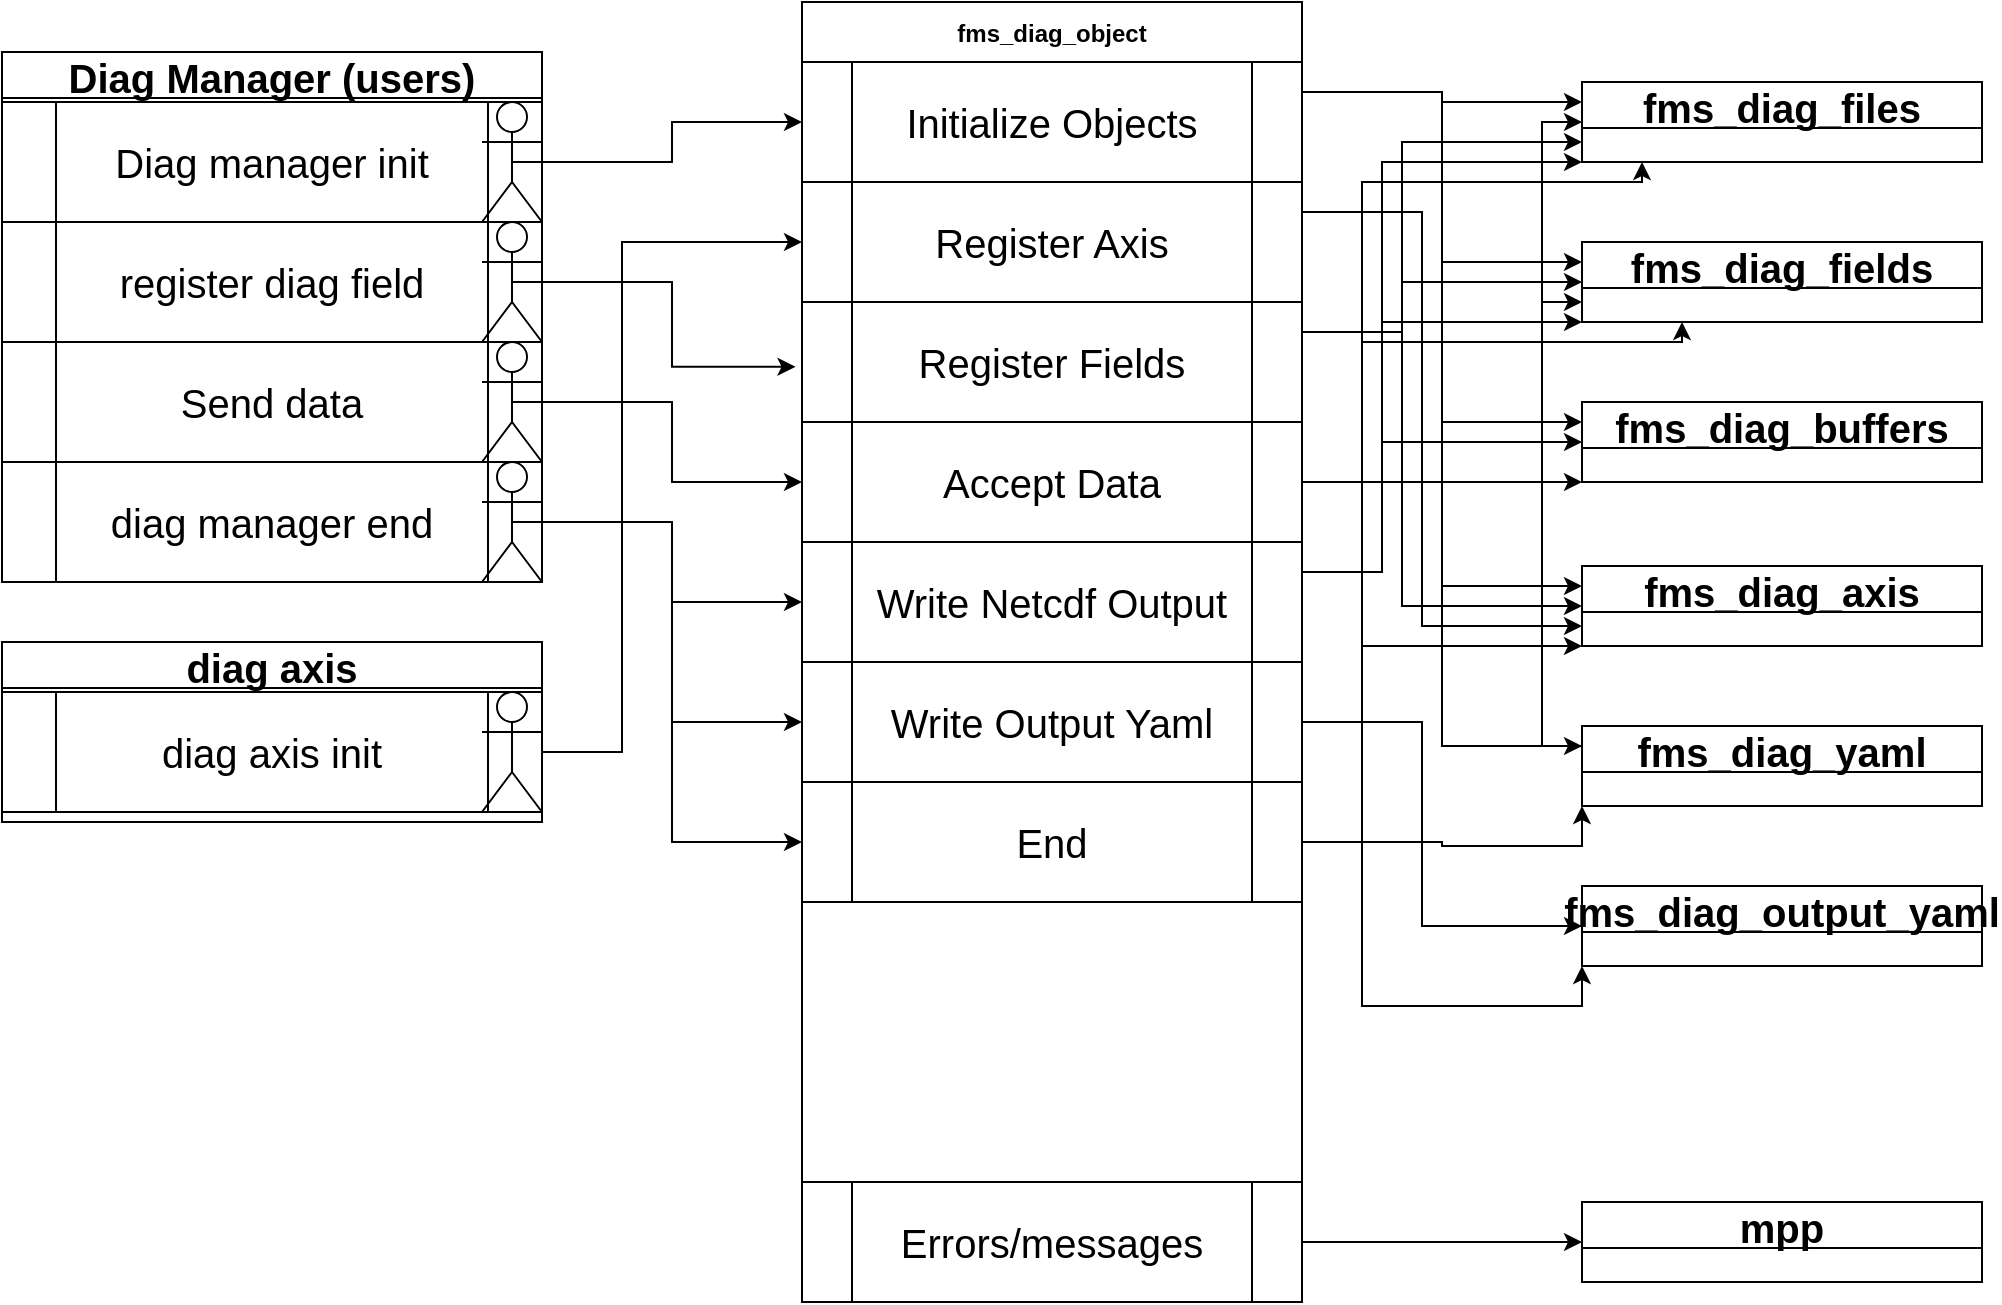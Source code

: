 <mxfile version="20.2.2" type="github">
  <diagram id="R2lEEEUBdFMjLlhIrx00" name="Page-1">
    <mxGraphModel dx="590" dy="371" grid="1" gridSize="10" guides="1" tooltips="1" connect="1" arrows="1" fold="1" page="1" pageScale="1" pageWidth="850" pageHeight="1100" math="0" shadow="0" extFonts="Permanent Marker^https://fonts.googleapis.com/css?family=Permanent+Marker">
      <root>
        <mxCell id="0" />
        <mxCell id="1" parent="0" />
        <mxCell id="C-vyLk0tnHw3VtMMgP7b-2" value="fms_diag_object" style="shape=table;startSize=30;container=1;collapsible=1;childLayout=tableLayout;fixedRows=1;rowLines=0;fontStyle=1;align=center;resizeLast=1;" parent="1" vertex="1">
          <mxGeometry x="410" width="250" height="650" as="geometry" />
        </mxCell>
        <mxCell id="C-vyLk0tnHw3VtMMgP7b-9" value="" style="shape=partialRectangle;collapsible=0;dropTarget=0;pointerEvents=0;fillColor=none;points=[[0,0.5],[1,0.5]];portConstraint=eastwest;top=0;left=0;right=0;bottom=0;" parent="C-vyLk0tnHw3VtMMgP7b-2" vertex="1">
          <mxGeometry y="30" width="250" height="200" as="geometry" />
        </mxCell>
        <mxCell id="C-vyLk0tnHw3VtMMgP7b-10" value="" style="shape=partialRectangle;overflow=hidden;connectable=0;fillColor=none;top=0;left=0;bottom=0;right=0;" parent="C-vyLk0tnHw3VtMMgP7b-9" vertex="1">
          <mxGeometry width="20" height="200" as="geometry">
            <mxRectangle width="20" height="200" as="alternateBounds" />
          </mxGeometry>
        </mxCell>
        <mxCell id="C-vyLk0tnHw3VtMMgP7b-11" value="Initialize&#xa;&#xa;Register Axis&#xa;&#xa;Register Variables&#xa;&#xa;Buffer Data&#xa;&#xa;" style="shape=partialRectangle;overflow=hidden;connectable=0;fillColor=none;top=0;left=0;bottom=0;right=0;align=center;spacingLeft=6;fontSize=20;" parent="C-vyLk0tnHw3VtMMgP7b-9" vertex="1">
          <mxGeometry x="20" width="230" height="200" as="geometry">
            <mxRectangle width="230" height="200" as="alternateBounds" />
          </mxGeometry>
        </mxCell>
        <mxCell id="BHPRVJgHFi3xMzuN6jwr-48" style="edgeStyle=orthogonalEdgeStyle;rounded=0;orthogonalLoop=1;jettySize=auto;html=1;exitX=1;exitY=0;exitDx=0;exitDy=0;entryX=1;entryY=0;entryDx=0;entryDy=0;entryPerimeter=0;fontSize=20;" edge="1" parent="1" source="BHPRVJgHFi3xMzuN6jwr-1" target="C-vyLk0tnHw3VtMMgP7b-9">
          <mxGeometry relative="1" as="geometry" />
        </mxCell>
        <mxCell id="BHPRVJgHFi3xMzuN6jwr-49" style="edgeStyle=orthogonalEdgeStyle;rounded=0;orthogonalLoop=1;jettySize=auto;html=1;exitX=1;exitY=0.25;exitDx=0;exitDy=0;entryX=0;entryY=0.25;entryDx=0;entryDy=0;fontSize=20;" edge="1" parent="1" source="BHPRVJgHFi3xMzuN6jwr-1" target="BHPRVJgHFi3xMzuN6jwr-15">
          <mxGeometry relative="1" as="geometry" />
        </mxCell>
        <mxCell id="BHPRVJgHFi3xMzuN6jwr-50" style="edgeStyle=orthogonalEdgeStyle;rounded=0;orthogonalLoop=1;jettySize=auto;html=1;exitX=1;exitY=0.25;exitDx=0;exitDy=0;entryX=0;entryY=0.25;entryDx=0;entryDy=0;fontSize=20;" edge="1" parent="1" source="BHPRVJgHFi3xMzuN6jwr-1" target="BHPRVJgHFi3xMzuN6jwr-44">
          <mxGeometry relative="1" as="geometry" />
        </mxCell>
        <mxCell id="BHPRVJgHFi3xMzuN6jwr-51" style="edgeStyle=orthogonalEdgeStyle;rounded=0;orthogonalLoop=1;jettySize=auto;html=1;exitX=1;exitY=0.25;exitDx=0;exitDy=0;entryX=0;entryY=0.25;entryDx=0;entryDy=0;fontSize=20;" edge="1" parent="1" source="BHPRVJgHFi3xMzuN6jwr-1" target="BHPRVJgHFi3xMzuN6jwr-45">
          <mxGeometry relative="1" as="geometry" />
        </mxCell>
        <mxCell id="BHPRVJgHFi3xMzuN6jwr-52" style="edgeStyle=orthogonalEdgeStyle;rounded=0;orthogonalLoop=1;jettySize=auto;html=1;exitX=1;exitY=0.25;exitDx=0;exitDy=0;entryX=0;entryY=0.25;entryDx=0;entryDy=0;fontSize=20;" edge="1" parent="1" source="BHPRVJgHFi3xMzuN6jwr-1" target="BHPRVJgHFi3xMzuN6jwr-46">
          <mxGeometry relative="1" as="geometry" />
        </mxCell>
        <mxCell id="BHPRVJgHFi3xMzuN6jwr-60" style="edgeStyle=orthogonalEdgeStyle;rounded=0;orthogonalLoop=1;jettySize=auto;html=1;exitX=1;exitY=0.25;exitDx=0;exitDy=0;entryX=0;entryY=0.25;entryDx=0;entryDy=0;fontSize=20;" edge="1" parent="1" source="BHPRVJgHFi3xMzuN6jwr-1" target="BHPRVJgHFi3xMzuN6jwr-58">
          <mxGeometry relative="1" as="geometry" />
        </mxCell>
        <mxCell id="BHPRVJgHFi3xMzuN6jwr-1" value="Initialize Objects" style="shape=process;whiteSpace=wrap;html=1;backgroundOutline=1;fontSize=20;" vertex="1" parent="1">
          <mxGeometry x="410" y="30" width="250" height="60" as="geometry" />
        </mxCell>
        <mxCell id="BHPRVJgHFi3xMzuN6jwr-55" style="edgeStyle=orthogonalEdgeStyle;rounded=0;orthogonalLoop=1;jettySize=auto;html=1;exitX=1;exitY=0.25;exitDx=0;exitDy=0;entryX=0;entryY=0.75;entryDx=0;entryDy=0;fontSize=20;" edge="1" parent="1" source="BHPRVJgHFi3xMzuN6jwr-2" target="BHPRVJgHFi3xMzuN6jwr-45">
          <mxGeometry relative="1" as="geometry">
            <Array as="points">
              <mxPoint x="720" y="105" />
              <mxPoint x="720" y="312" />
            </Array>
          </mxGeometry>
        </mxCell>
        <mxCell id="BHPRVJgHFi3xMzuN6jwr-2" value="Register Axis" style="shape=process;whiteSpace=wrap;html=1;backgroundOutline=1;fontSize=20;" vertex="1" parent="1">
          <mxGeometry x="410" y="90" width="250" height="60" as="geometry" />
        </mxCell>
        <mxCell id="BHPRVJgHFi3xMzuN6jwr-56" style="edgeStyle=orthogonalEdgeStyle;rounded=0;orthogonalLoop=1;jettySize=auto;html=1;exitX=1;exitY=0.25;exitDx=0;exitDy=0;entryX=0;entryY=0.5;entryDx=0;entryDy=0;fontSize=20;" edge="1" parent="1" source="BHPRVJgHFi3xMzuN6jwr-3" target="BHPRVJgHFi3xMzuN6jwr-44">
          <mxGeometry relative="1" as="geometry">
            <Array as="points">
              <mxPoint x="710" y="165" />
              <mxPoint x="710" y="140" />
            </Array>
          </mxGeometry>
        </mxCell>
        <mxCell id="BHPRVJgHFi3xMzuN6jwr-57" style="edgeStyle=orthogonalEdgeStyle;rounded=0;orthogonalLoop=1;jettySize=auto;html=1;exitX=1;exitY=0.25;exitDx=0;exitDy=0;entryX=0;entryY=0.75;entryDx=0;entryDy=0;fontSize=20;" edge="1" parent="1" source="BHPRVJgHFi3xMzuN6jwr-3" target="BHPRVJgHFi3xMzuN6jwr-15">
          <mxGeometry relative="1" as="geometry">
            <Array as="points">
              <mxPoint x="710" y="165" />
              <mxPoint x="710" y="70" />
            </Array>
          </mxGeometry>
        </mxCell>
        <mxCell id="BHPRVJgHFi3xMzuN6jwr-75" style="edgeStyle=orthogonalEdgeStyle;rounded=0;orthogonalLoop=1;jettySize=auto;html=1;exitX=1;exitY=0.25;exitDx=0;exitDy=0;entryX=0;entryY=0.5;entryDx=0;entryDy=0;fontSize=20;" edge="1" parent="1" source="BHPRVJgHFi3xMzuN6jwr-3" target="BHPRVJgHFi3xMzuN6jwr-45">
          <mxGeometry relative="1" as="geometry">
            <Array as="points">
              <mxPoint x="710" y="165" />
              <mxPoint x="710" y="302" />
            </Array>
          </mxGeometry>
        </mxCell>
        <mxCell id="BHPRVJgHFi3xMzuN6jwr-3" value="Register Fields" style="shape=process;whiteSpace=wrap;html=1;backgroundOutline=1;fontSize=20;" vertex="1" parent="1">
          <mxGeometry x="410" y="150" width="250" height="60" as="geometry" />
        </mxCell>
        <mxCell id="BHPRVJgHFi3xMzuN6jwr-62" style="edgeStyle=orthogonalEdgeStyle;rounded=0;orthogonalLoop=1;jettySize=auto;html=1;exitX=1;exitY=0.5;exitDx=0;exitDy=0;entryX=0;entryY=0.5;entryDx=0;entryDy=0;fontSize=20;" edge="1" parent="1" source="BHPRVJgHFi3xMzuN6jwr-4" target="BHPRVJgHFi3xMzuN6jwr-58">
          <mxGeometry relative="1" as="geometry">
            <Array as="points">
              <mxPoint x="700" y="240" />
              <mxPoint x="700" y="220" />
            </Array>
          </mxGeometry>
        </mxCell>
        <mxCell id="BHPRVJgHFi3xMzuN6jwr-63" style="edgeStyle=orthogonalEdgeStyle;rounded=0;orthogonalLoop=1;jettySize=auto;html=1;exitX=1;exitY=0.5;exitDx=0;exitDy=0;entryX=0;entryY=1;entryDx=0;entryDy=0;fontSize=20;" edge="1" parent="1" source="BHPRVJgHFi3xMzuN6jwr-4" target="BHPRVJgHFi3xMzuN6jwr-44">
          <mxGeometry relative="1" as="geometry">
            <Array as="points">
              <mxPoint x="700" y="240" />
              <mxPoint x="700" y="160" />
            </Array>
          </mxGeometry>
        </mxCell>
        <mxCell id="BHPRVJgHFi3xMzuN6jwr-4" value="Accept Data" style="shape=process;whiteSpace=wrap;html=1;backgroundOutline=1;fontSize=20;" vertex="1" parent="1">
          <mxGeometry x="410" y="210" width="250" height="60" as="geometry" />
        </mxCell>
        <mxCell id="BHPRVJgHFi3xMzuN6jwr-64" style="edgeStyle=orthogonalEdgeStyle;rounded=0;orthogonalLoop=1;jettySize=auto;html=1;exitX=1;exitY=0.25;exitDx=0;exitDy=0;entryX=0;entryY=1;entryDx=0;entryDy=0;fontSize=20;" edge="1" parent="1" source="BHPRVJgHFi3xMzuN6jwr-5" target="BHPRVJgHFi3xMzuN6jwr-15">
          <mxGeometry relative="1" as="geometry">
            <Array as="points">
              <mxPoint x="700" y="285" />
              <mxPoint x="700" y="80" />
            </Array>
          </mxGeometry>
        </mxCell>
        <mxCell id="BHPRVJgHFi3xMzuN6jwr-5" value="Write Netcdf Output" style="shape=process;whiteSpace=wrap;html=1;backgroundOutline=1;fontSize=20;" vertex="1" parent="1">
          <mxGeometry x="410" y="270" width="250" height="60" as="geometry" />
        </mxCell>
        <mxCell id="BHPRVJgHFi3xMzuN6jwr-65" style="edgeStyle=orthogonalEdgeStyle;rounded=0;orthogonalLoop=1;jettySize=auto;html=1;exitX=1;exitY=0.5;exitDx=0;exitDy=0;entryX=0;entryY=0.5;entryDx=0;entryDy=0;fontSize=20;" edge="1" parent="1" source="BHPRVJgHFi3xMzuN6jwr-6" target="BHPRVJgHFi3xMzuN6jwr-47">
          <mxGeometry relative="1" as="geometry">
            <Array as="points">
              <mxPoint x="720" y="360" />
              <mxPoint x="720" y="462" />
            </Array>
          </mxGeometry>
        </mxCell>
        <mxCell id="BHPRVJgHFi3xMzuN6jwr-6" value="Write Output Yaml" style="shape=process;whiteSpace=wrap;html=1;backgroundOutline=1;fontSize=20;" vertex="1" parent="1">
          <mxGeometry x="410" y="330" width="250" height="60" as="geometry" />
        </mxCell>
        <mxCell id="BHPRVJgHFi3xMzuN6jwr-66" style="edgeStyle=orthogonalEdgeStyle;rounded=0;orthogonalLoop=1;jettySize=auto;html=1;exitX=1;exitY=0.5;exitDx=0;exitDy=0;entryX=0;entryY=1;entryDx=0;entryDy=0;fontSize=20;" edge="1" parent="1" source="BHPRVJgHFi3xMzuN6jwr-7" target="BHPRVJgHFi3xMzuN6jwr-47">
          <mxGeometry relative="1" as="geometry">
            <Array as="points">
              <mxPoint x="690" y="420" />
              <mxPoint x="690" y="502" />
              <mxPoint x="800" y="502" />
            </Array>
          </mxGeometry>
        </mxCell>
        <mxCell id="BHPRVJgHFi3xMzuN6jwr-67" style="edgeStyle=orthogonalEdgeStyle;rounded=0;orthogonalLoop=1;jettySize=auto;html=1;exitX=1;exitY=0.5;exitDx=0;exitDy=0;entryX=0;entryY=1;entryDx=0;entryDy=0;fontSize=20;" edge="1" parent="1" source="BHPRVJgHFi3xMzuN6jwr-7" target="BHPRVJgHFi3xMzuN6jwr-46">
          <mxGeometry relative="1" as="geometry" />
        </mxCell>
        <mxCell id="BHPRVJgHFi3xMzuN6jwr-68" style="edgeStyle=orthogonalEdgeStyle;rounded=0;orthogonalLoop=1;jettySize=auto;html=1;exitX=1;exitY=0.5;exitDx=0;exitDy=0;entryX=0;entryY=1;entryDx=0;entryDy=0;fontSize=20;" edge="1" parent="1" source="BHPRVJgHFi3xMzuN6jwr-7" target="BHPRVJgHFi3xMzuN6jwr-45">
          <mxGeometry relative="1" as="geometry">
            <Array as="points">
              <mxPoint x="690" y="420" />
              <mxPoint x="690" y="322" />
            </Array>
          </mxGeometry>
        </mxCell>
        <mxCell id="BHPRVJgHFi3xMzuN6jwr-69" style="edgeStyle=orthogonalEdgeStyle;rounded=0;orthogonalLoop=1;jettySize=auto;html=1;exitX=1;exitY=0.5;exitDx=0;exitDy=0;entryX=0;entryY=1;entryDx=0;entryDy=0;fontSize=20;" edge="1" parent="1" source="BHPRVJgHFi3xMzuN6jwr-7" target="BHPRVJgHFi3xMzuN6jwr-58">
          <mxGeometry relative="1" as="geometry">
            <Array as="points">
              <mxPoint x="690" y="420" />
              <mxPoint x="690" y="240" />
            </Array>
          </mxGeometry>
        </mxCell>
        <mxCell id="BHPRVJgHFi3xMzuN6jwr-70" style="edgeStyle=orthogonalEdgeStyle;rounded=0;orthogonalLoop=1;jettySize=auto;html=1;exitX=1;exitY=0.5;exitDx=0;exitDy=0;entryX=0.25;entryY=1;entryDx=0;entryDy=0;fontSize=20;" edge="1" parent="1" source="BHPRVJgHFi3xMzuN6jwr-7" target="BHPRVJgHFi3xMzuN6jwr-44">
          <mxGeometry relative="1" as="geometry">
            <Array as="points">
              <mxPoint x="690" y="420" />
              <mxPoint x="690" y="170" />
              <mxPoint x="850" y="170" />
            </Array>
          </mxGeometry>
        </mxCell>
        <mxCell id="BHPRVJgHFi3xMzuN6jwr-71" style="edgeStyle=orthogonalEdgeStyle;rounded=0;orthogonalLoop=1;jettySize=auto;html=1;exitX=1;exitY=0.5;exitDx=0;exitDy=0;fontSize=20;" edge="1" parent="1" source="BHPRVJgHFi3xMzuN6jwr-7">
          <mxGeometry relative="1" as="geometry">
            <mxPoint x="830" y="80" as="targetPoint" />
            <Array as="points">
              <mxPoint x="690" y="420" />
              <mxPoint x="690" y="90" />
              <mxPoint x="830" y="90" />
            </Array>
          </mxGeometry>
        </mxCell>
        <mxCell id="BHPRVJgHFi3xMzuN6jwr-7" value="End" style="shape=process;whiteSpace=wrap;html=1;backgroundOutline=1;fontSize=20;" vertex="1" parent="1">
          <mxGeometry x="410" y="390" width="250" height="60" as="geometry" />
        </mxCell>
        <mxCell id="BHPRVJgHFi3xMzuN6jwr-8" value="Diag Manager (users)" style="swimlane;fontSize=20;" vertex="1" parent="1">
          <mxGeometry x="10" y="25" width="270" height="265" as="geometry" />
        </mxCell>
        <mxCell id="BHPRVJgHFi3xMzuN6jwr-9" value="Diag manager init" style="shape=process;whiteSpace=wrap;html=1;backgroundOutline=1;fontSize=20;" vertex="1" parent="BHPRVJgHFi3xMzuN6jwr-8">
          <mxGeometry y="25" width="270" height="60" as="geometry" />
        </mxCell>
        <mxCell id="BHPRVJgHFi3xMzuN6jwr-10" value="register diag field" style="shape=process;whiteSpace=wrap;html=1;backgroundOutline=1;fontSize=20;" vertex="1" parent="BHPRVJgHFi3xMzuN6jwr-8">
          <mxGeometry y="85" width="270" height="60" as="geometry" />
        </mxCell>
        <mxCell id="BHPRVJgHFi3xMzuN6jwr-11" value="Send data" style="shape=process;whiteSpace=wrap;html=1;backgroundOutline=1;fontSize=20;" vertex="1" parent="BHPRVJgHFi3xMzuN6jwr-8">
          <mxGeometry y="145" width="270" height="60" as="geometry" />
        </mxCell>
        <mxCell id="BHPRVJgHFi3xMzuN6jwr-12" value="diag manager end" style="shape=process;whiteSpace=wrap;html=1;backgroundOutline=1;fontSize=20;" vertex="1" parent="BHPRVJgHFi3xMzuN6jwr-8">
          <mxGeometry y="205" width="270" height="60" as="geometry" />
        </mxCell>
        <mxCell id="BHPRVJgHFi3xMzuN6jwr-21" value="" style="shape=umlActor;verticalLabelPosition=bottom;verticalAlign=top;html=1;outlineConnect=0;fontSize=20;" vertex="1" parent="BHPRVJgHFi3xMzuN6jwr-8">
          <mxGeometry x="240" y="25" width="30" height="60" as="geometry" />
        </mxCell>
        <mxCell id="BHPRVJgHFi3xMzuN6jwr-22" value="" style="shape=umlActor;verticalLabelPosition=bottom;verticalAlign=top;html=1;outlineConnect=0;fontSize=20;" vertex="1" parent="BHPRVJgHFi3xMzuN6jwr-8">
          <mxGeometry x="240" y="85" width="30" height="60" as="geometry" />
        </mxCell>
        <mxCell id="BHPRVJgHFi3xMzuN6jwr-28" value="" style="shape=umlActor;verticalLabelPosition=bottom;verticalAlign=top;html=1;outlineConnect=0;fontSize=20;" vertex="1" parent="BHPRVJgHFi3xMzuN6jwr-8">
          <mxGeometry x="240" y="145" width="30" height="60" as="geometry" />
        </mxCell>
        <mxCell id="BHPRVJgHFi3xMzuN6jwr-29" value="" style="shape=umlActor;verticalLabelPosition=bottom;verticalAlign=top;html=1;outlineConnect=0;fontSize=20;" vertex="1" parent="BHPRVJgHFi3xMzuN6jwr-8">
          <mxGeometry x="240" y="205" width="30" height="60" as="geometry" />
        </mxCell>
        <mxCell id="BHPRVJgHFi3xMzuN6jwr-13" value="diag axis" style="swimlane;fontSize=20;" vertex="1" parent="1">
          <mxGeometry x="10" y="320" width="270" height="90" as="geometry" />
        </mxCell>
        <mxCell id="BHPRVJgHFi3xMzuN6jwr-14" value="diag axis init" style="shape=process;whiteSpace=wrap;html=1;backgroundOutline=1;fontSize=20;" vertex="1" parent="BHPRVJgHFi3xMzuN6jwr-13">
          <mxGeometry y="25" width="270" height="60" as="geometry" />
        </mxCell>
        <mxCell id="BHPRVJgHFi3xMzuN6jwr-17" value="" style="shape=umlActor;verticalLabelPosition=bottom;verticalAlign=top;html=1;outlineConnect=0;fontSize=20;" vertex="1" parent="BHPRVJgHFi3xMzuN6jwr-13">
          <mxGeometry x="240" y="25" width="30" height="60" as="geometry" />
        </mxCell>
        <mxCell id="BHPRVJgHFi3xMzuN6jwr-15" value="fms_diag_files" style="swimlane;fontSize=20;" vertex="1" parent="1">
          <mxGeometry x="800" y="40" width="200" height="40" as="geometry" />
        </mxCell>
        <mxCell id="BHPRVJgHFi3xMzuN6jwr-35" style="edgeStyle=orthogonalEdgeStyle;rounded=0;orthogonalLoop=1;jettySize=auto;html=1;exitX=0.5;exitY=0.5;exitDx=0;exitDy=0;exitPerimeter=0;fontSize=20;" edge="1" parent="1" source="BHPRVJgHFi3xMzuN6jwr-21" target="BHPRVJgHFi3xMzuN6jwr-1">
          <mxGeometry relative="1" as="geometry" />
        </mxCell>
        <mxCell id="BHPRVJgHFi3xMzuN6jwr-36" style="edgeStyle=orthogonalEdgeStyle;rounded=0;orthogonalLoop=1;jettySize=auto;html=1;exitX=0.5;exitY=0.5;exitDx=0;exitDy=0;exitPerimeter=0;entryX=-0.013;entryY=0.762;entryDx=0;entryDy=0;entryPerimeter=0;fontSize=20;" edge="1" parent="1" source="BHPRVJgHFi3xMzuN6jwr-22" target="C-vyLk0tnHw3VtMMgP7b-9">
          <mxGeometry relative="1" as="geometry" />
        </mxCell>
        <mxCell id="BHPRVJgHFi3xMzuN6jwr-37" style="edgeStyle=orthogonalEdgeStyle;rounded=0;orthogonalLoop=1;jettySize=auto;html=1;exitX=0.5;exitY=0.5;exitDx=0;exitDy=0;exitPerimeter=0;entryX=0;entryY=0.5;entryDx=0;entryDy=0;fontSize=20;" edge="1" parent="1" source="BHPRVJgHFi3xMzuN6jwr-28" target="BHPRVJgHFi3xMzuN6jwr-4">
          <mxGeometry relative="1" as="geometry" />
        </mxCell>
        <mxCell id="BHPRVJgHFi3xMzuN6jwr-39" style="edgeStyle=orthogonalEdgeStyle;rounded=0;orthogonalLoop=1;jettySize=auto;html=1;exitX=1;exitY=0.333;exitDx=0;exitDy=0;exitPerimeter=0;entryX=0;entryY=0.5;entryDx=0;entryDy=0;fontSize=20;" edge="1" parent="1" source="BHPRVJgHFi3xMzuN6jwr-29" target="BHPRVJgHFi3xMzuN6jwr-5">
          <mxGeometry relative="1" as="geometry">
            <Array as="points">
              <mxPoint x="280" y="260" />
              <mxPoint x="345" y="260" />
              <mxPoint x="345" y="300" />
            </Array>
          </mxGeometry>
        </mxCell>
        <mxCell id="BHPRVJgHFi3xMzuN6jwr-40" style="edgeStyle=orthogonalEdgeStyle;rounded=0;orthogonalLoop=1;jettySize=auto;html=1;exitX=1;exitY=0.5;exitDx=0;exitDy=0;entryX=0;entryY=0.5;entryDx=0;entryDy=0;fontSize=20;" edge="1" parent="1" source="BHPRVJgHFi3xMzuN6jwr-12" target="BHPRVJgHFi3xMzuN6jwr-6">
          <mxGeometry relative="1" as="geometry" />
        </mxCell>
        <mxCell id="BHPRVJgHFi3xMzuN6jwr-42" style="edgeStyle=orthogonalEdgeStyle;rounded=0;orthogonalLoop=1;jettySize=auto;html=1;exitX=0.5;exitY=0.5;exitDx=0;exitDy=0;exitPerimeter=0;entryX=0;entryY=0.5;entryDx=0;entryDy=0;fontSize=20;" edge="1" parent="1" source="BHPRVJgHFi3xMzuN6jwr-29" target="BHPRVJgHFi3xMzuN6jwr-7">
          <mxGeometry relative="1" as="geometry" />
        </mxCell>
        <mxCell id="BHPRVJgHFi3xMzuN6jwr-43" style="edgeStyle=orthogonalEdgeStyle;rounded=0;orthogonalLoop=1;jettySize=auto;html=1;exitX=1;exitY=0.5;exitDx=0;exitDy=0;entryX=0;entryY=0.5;entryDx=0;entryDy=0;fontSize=20;" edge="1" parent="1" source="BHPRVJgHFi3xMzuN6jwr-14" target="BHPRVJgHFi3xMzuN6jwr-2">
          <mxGeometry relative="1" as="geometry">
            <Array as="points">
              <mxPoint x="320" y="375" />
              <mxPoint x="320" y="120" />
            </Array>
          </mxGeometry>
        </mxCell>
        <mxCell id="BHPRVJgHFi3xMzuN6jwr-44" value="fms_diag_fields" style="swimlane;fontSize=20;startSize=23;" vertex="1" parent="1">
          <mxGeometry x="800" y="120" width="200" height="40" as="geometry" />
        </mxCell>
        <mxCell id="BHPRVJgHFi3xMzuN6jwr-45" value="fms_diag_axis" style="swimlane;fontSize=20;" vertex="1" parent="1">
          <mxGeometry x="800" y="282" width="200" height="40" as="geometry" />
        </mxCell>
        <mxCell id="BHPRVJgHFi3xMzuN6jwr-53" style="edgeStyle=orthogonalEdgeStyle;rounded=0;orthogonalLoop=1;jettySize=auto;html=1;exitX=0;exitY=0.25;exitDx=0;exitDy=0;entryX=0;entryY=0.5;entryDx=0;entryDy=0;fontSize=20;" edge="1" parent="1" source="BHPRVJgHFi3xMzuN6jwr-46" target="BHPRVJgHFi3xMzuN6jwr-15">
          <mxGeometry relative="1" as="geometry" />
        </mxCell>
        <mxCell id="BHPRVJgHFi3xMzuN6jwr-54" style="edgeStyle=orthogonalEdgeStyle;rounded=0;orthogonalLoop=1;jettySize=auto;html=1;exitX=0;exitY=0.25;exitDx=0;exitDy=0;entryX=0;entryY=0.75;entryDx=0;entryDy=0;fontSize=20;" edge="1" parent="1" source="BHPRVJgHFi3xMzuN6jwr-46" target="BHPRVJgHFi3xMzuN6jwr-44">
          <mxGeometry relative="1" as="geometry" />
        </mxCell>
        <mxCell id="BHPRVJgHFi3xMzuN6jwr-46" value="fms_diag_yaml" style="swimlane;fontSize=20;" vertex="1" parent="1">
          <mxGeometry x="800" y="362" width="200" height="40" as="geometry" />
        </mxCell>
        <mxCell id="BHPRVJgHFi3xMzuN6jwr-47" value="fms_diag_output_yaml" style="swimlane;fontSize=20;" vertex="1" parent="1">
          <mxGeometry x="800" y="442" width="200" height="40" as="geometry" />
        </mxCell>
        <mxCell id="BHPRVJgHFi3xMzuN6jwr-58" value="fms_diag_buffers" style="swimlane;fontSize=20;startSize=23;" vertex="1" parent="1">
          <mxGeometry x="800" y="200" width="200" height="40" as="geometry" />
        </mxCell>
        <mxCell id="BHPRVJgHFi3xMzuN6jwr-74" style="edgeStyle=orthogonalEdgeStyle;rounded=0;orthogonalLoop=1;jettySize=auto;html=1;exitX=1;exitY=0.5;exitDx=0;exitDy=0;entryX=0;entryY=0.5;entryDx=0;entryDy=0;fontSize=20;" edge="1" parent="1" source="BHPRVJgHFi3xMzuN6jwr-72" target="BHPRVJgHFi3xMzuN6jwr-73">
          <mxGeometry relative="1" as="geometry" />
        </mxCell>
        <mxCell id="BHPRVJgHFi3xMzuN6jwr-72" value="Errors/messages" style="shape=process;whiteSpace=wrap;html=1;backgroundOutline=1;fontSize=20;" vertex="1" parent="1">
          <mxGeometry x="410" y="590" width="250" height="60" as="geometry" />
        </mxCell>
        <mxCell id="BHPRVJgHFi3xMzuN6jwr-73" value="mpp" style="swimlane;fontSize=20;" vertex="1" parent="1">
          <mxGeometry x="800" y="600" width="200" height="40" as="geometry" />
        </mxCell>
      </root>
    </mxGraphModel>
  </diagram>
</mxfile>
